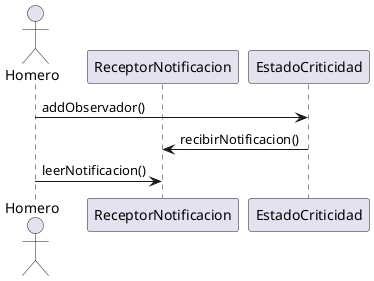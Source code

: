 @startuml Diagrama de Notificaciones para Homero

actor Homero
participant "ReceptorNotificacion"
participant "EstadoCriticidad"

Homero -> "EstadoCriticidad" : addObservador()
"EstadoCriticidad" -> "ReceptorNotificacion" : recibirNotificacion()

Homero -> "ReceptorNotificacion": leerNotificacion()

@enduml